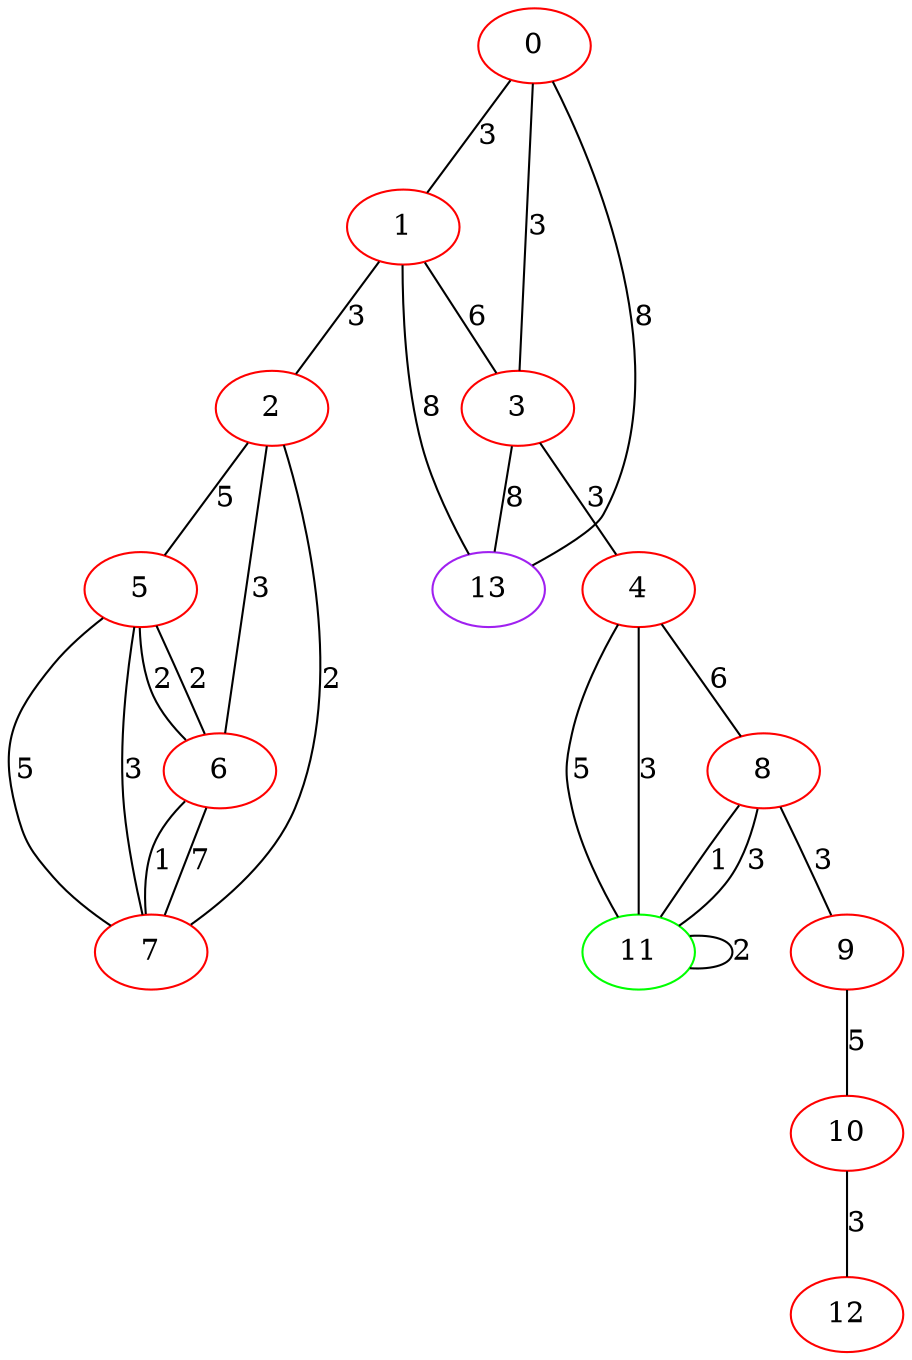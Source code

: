 graph "" {
0 [color=red, weight=1];
1 [color=red, weight=1];
2 [color=red, weight=1];
3 [color=red, weight=1];
4 [color=red, weight=1];
5 [color=red, weight=1];
6 [color=red, weight=1];
7 [color=red, weight=1];
8 [color=red, weight=1];
9 [color=red, weight=1];
10 [color=red, weight=1];
11 [color=green, weight=2];
12 [color=red, weight=1];
13 [color=purple, weight=4];
0 -- 1  [key=0, label=3];
0 -- 3  [key=0, label=3];
0 -- 13  [key=0, label=8];
1 -- 2  [key=0, label=3];
1 -- 3  [key=0, label=6];
1 -- 13  [key=0, label=8];
2 -- 5  [key=0, label=5];
2 -- 6  [key=0, label=3];
2 -- 7  [key=0, label=2];
3 -- 4  [key=0, label=3];
3 -- 13  [key=0, label=8];
4 -- 8  [key=0, label=6];
4 -- 11  [key=0, label=5];
4 -- 11  [key=1, label=3];
5 -- 6  [key=0, label=2];
5 -- 6  [key=1, label=2];
5 -- 7  [key=0, label=5];
5 -- 7  [key=1, label=3];
6 -- 7  [key=0, label=7];
6 -- 7  [key=1, label=1];
8 -- 9  [key=0, label=3];
8 -- 11  [key=0, label=1];
8 -- 11  [key=1, label=3];
9 -- 10  [key=0, label=5];
10 -- 12  [key=0, label=3];
11 -- 11  [key=0, label=2];
}
